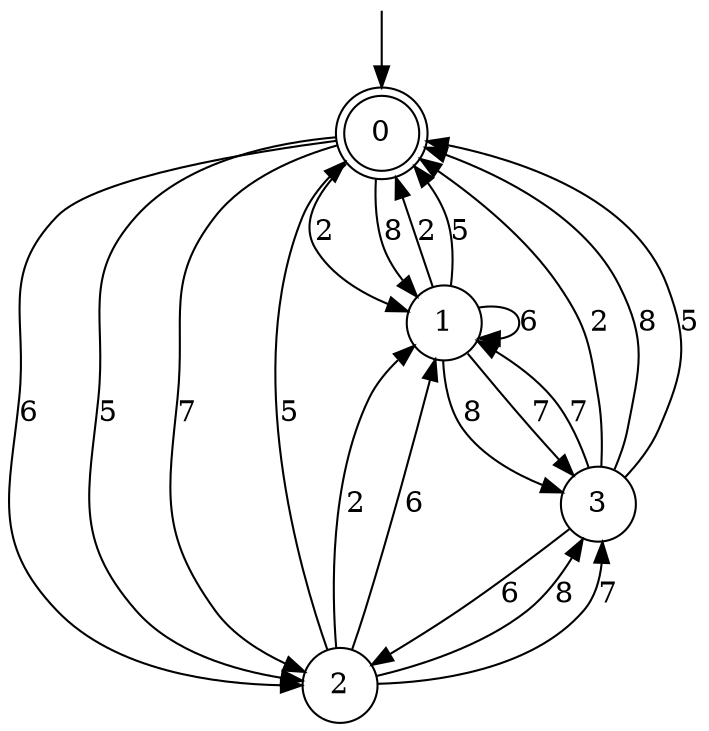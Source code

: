 digraph g {

	s0 [shape="doublecircle" label="0"];
	s1 [shape="circle" label="1"];
	s2 [shape="circle" label="2"];
	s3 [shape="circle" label="3"];
	s0 -> s1 [label="2"];
	s0 -> s2 [label="6"];
	s0 -> s1 [label="8"];
	s0 -> s2 [label="5"];
	s0 -> s2 [label="7"];
	s1 -> s0 [label="2"];
	s1 -> s1 [label="6"];
	s1 -> s3 [label="8"];
	s1 -> s0 [label="5"];
	s1 -> s3 [label="7"];
	s2 -> s1 [label="2"];
	s2 -> s1 [label="6"];
	s2 -> s3 [label="8"];
	s2 -> s0 [label="5"];
	s2 -> s3 [label="7"];
	s3 -> s0 [label="2"];
	s3 -> s2 [label="6"];
	s3 -> s0 [label="8"];
	s3 -> s0 [label="5"];
	s3 -> s1 [label="7"];

__start0 [label="" shape="none" width="0" height="0"];
__start0 -> s0;

}
